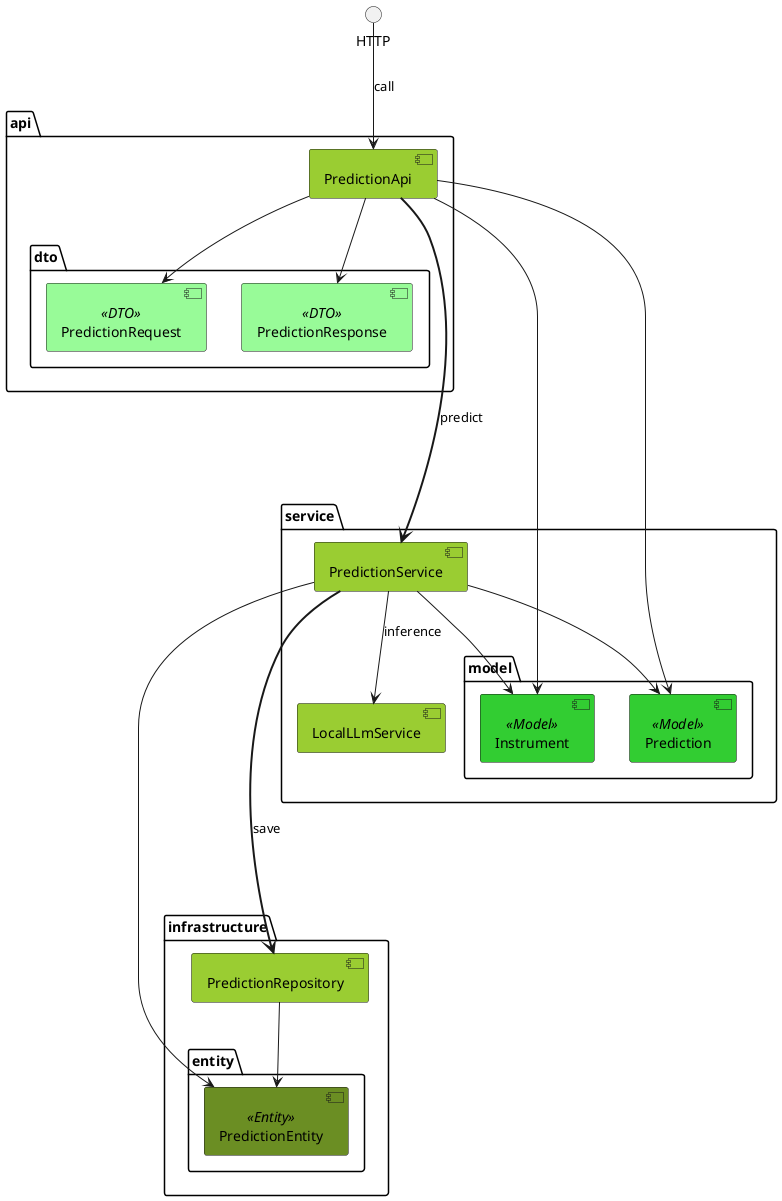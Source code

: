 @startuml
'https://plantuml.com/component-diagram
'!theme vibrant
'!theme reddress-darkorange=
skinparam stereotypeCBackgroundColor YellowGreen
skinparam component {
BackgroundColor YellowGreen
BackgroundColor<<DTO>> PaleGreen
BackgroundColor<<Model>> LimeGreen
BackgroundColor<<Entity>> OliveDrab
}

package "api" {
    package "dto" {
        [PredictionRequest] <<DTO>>
        [PredictionResponse] <<DTO>>
    }
  [PredictionApi]
  [PredictionApi] --> [PredictionRequest]
  [PredictionApi] --> [PredictionResponse]
}

package "service" {
    package "model" {
        [Instrument] <<Model>>
        [Prediction] <<Model>>
    }
  [PredictionService] --> [LocalLLmService] : inference
  [PredictionService] --> [Instrument]
  [PredictionService] --> [Prediction]
}

package "infrastructure" {
    package "entity" {
        [PredictionEntity] <<Entity>>
    }
  [PredictionRepository] --> [PredictionEntity]
}

HTTP --> [PredictionApi] : call
[PredictionApi] ====> [PredictionService] : predict
[PredictionApi] --> [Instrument]
[PredictionApi] --> [Prediction]
[PredictionService] ====> [PredictionRepository] : save
[PredictionService] --> [PredictionEntity]

@enduml